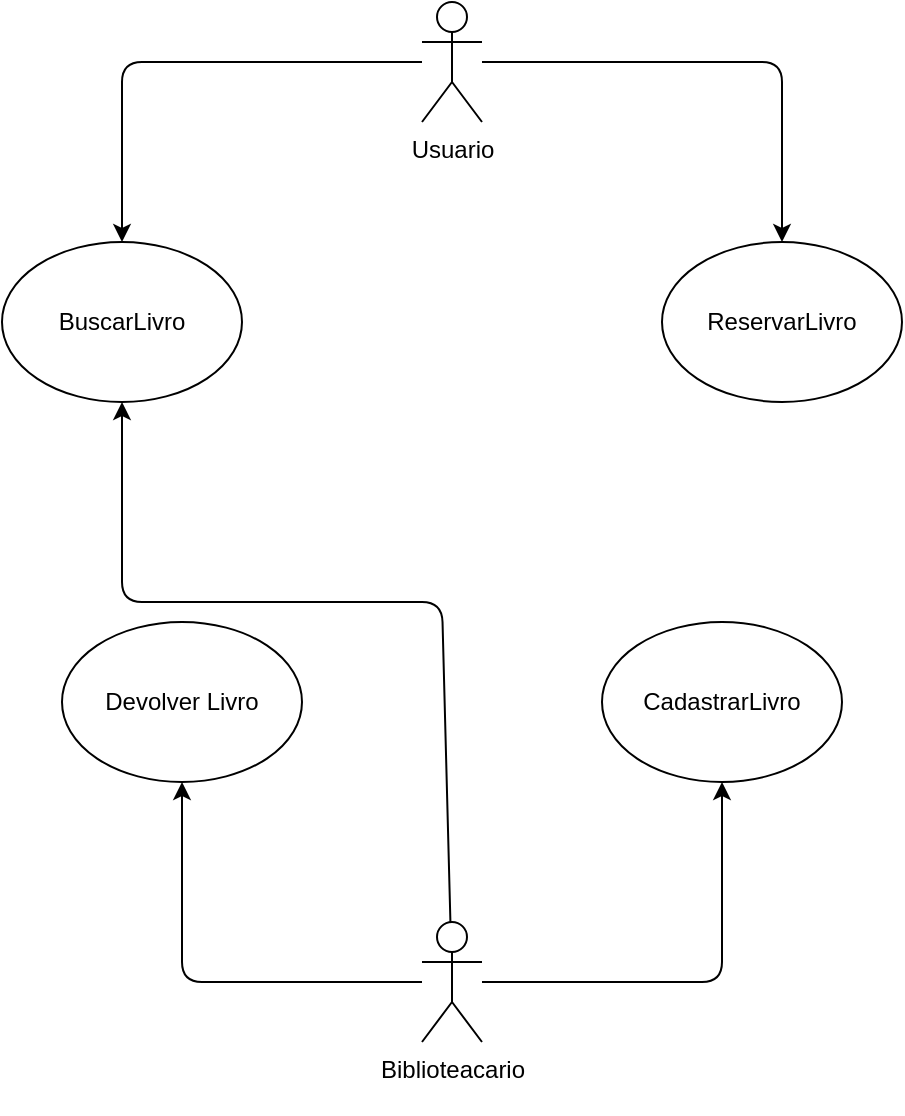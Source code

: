 <mxfile>
    <diagram id="RU8PtTGQPHq_d9HXM--7" name="Page-1">
        <mxGraphModel dx="1086" dy="779" grid="1" gridSize="10" guides="1" tooltips="1" connect="1" arrows="1" fold="1" page="1" pageScale="1" pageWidth="850" pageHeight="1100" math="0" shadow="0">
            <root>
                <mxCell id="0"/>
                <mxCell id="1" parent="0"/>
                <mxCell id="15" style="edgeStyle=none;html=1;entryX=0.5;entryY=1;entryDx=0;entryDy=0;" edge="1" parent="1" source="2" target="4">
                    <mxGeometry relative="1" as="geometry">
                        <Array as="points">
                            <mxPoint x="500" y="510"/>
                        </Array>
                    </mxGeometry>
                </mxCell>
                <mxCell id="16" style="edgeStyle=none;html=1;entryX=0.5;entryY=1;entryDx=0;entryDy=0;" edge="1" parent="1" source="2" target="5">
                    <mxGeometry relative="1" as="geometry">
                        <Array as="points">
                            <mxPoint x="230" y="510"/>
                        </Array>
                    </mxGeometry>
                </mxCell>
                <mxCell id="17" style="edgeStyle=none;html=1;entryX=0.5;entryY=1;entryDx=0;entryDy=0;" edge="1" parent="1" source="2" target="8">
                    <mxGeometry relative="1" as="geometry">
                        <Array as="points">
                            <mxPoint x="360" y="320"/>
                            <mxPoint x="200" y="320"/>
                        </Array>
                    </mxGeometry>
                </mxCell>
                <mxCell id="2" value="Biblioteacario&lt;div&gt;&lt;br&gt;&lt;/div&gt;" style="shape=umlActor;verticalLabelPosition=bottom;verticalAlign=top;html=1;outlineConnect=0;" vertex="1" parent="1">
                    <mxGeometry x="350" y="480" width="30" height="60" as="geometry"/>
                </mxCell>
                <mxCell id="10" style="edgeStyle=none;html=1;entryX=0.5;entryY=0;entryDx=0;entryDy=0;" edge="1" parent="1" source="3" target="8">
                    <mxGeometry relative="1" as="geometry">
                        <Array as="points">
                            <mxPoint x="200" y="50"/>
                        </Array>
                    </mxGeometry>
                </mxCell>
                <mxCell id="11" style="edgeStyle=none;html=1;entryX=0.5;entryY=0;entryDx=0;entryDy=0;" edge="1" parent="1" source="3" target="9">
                    <mxGeometry relative="1" as="geometry">
                        <Array as="points">
                            <mxPoint x="530" y="50"/>
                        </Array>
                    </mxGeometry>
                </mxCell>
                <mxCell id="3" value="Usuario&lt;div&gt;&lt;br&gt;&lt;/div&gt;" style="shape=umlActor;verticalLabelPosition=bottom;verticalAlign=top;html=1;outlineConnect=0;" vertex="1" parent="1">
                    <mxGeometry x="350" y="20" width="30" height="60" as="geometry"/>
                </mxCell>
                <mxCell id="4" value="CadastrarLivro" style="ellipse;whiteSpace=wrap;html=1;" vertex="1" parent="1">
                    <mxGeometry x="440" y="330" width="120" height="80" as="geometry"/>
                </mxCell>
                <mxCell id="5" value="Devolver Livro" style="ellipse;whiteSpace=wrap;html=1;" vertex="1" parent="1">
                    <mxGeometry x="170" y="330" width="120" height="80" as="geometry"/>
                </mxCell>
                <mxCell id="8" value="BuscarLivro" style="ellipse;whiteSpace=wrap;html=1;" vertex="1" parent="1">
                    <mxGeometry x="140" y="140" width="120" height="80" as="geometry"/>
                </mxCell>
                <mxCell id="9" value="ReservarLivro" style="ellipse;whiteSpace=wrap;html=1;" vertex="1" parent="1">
                    <mxGeometry x="470" y="140" width="120" height="80" as="geometry"/>
                </mxCell>
            </root>
        </mxGraphModel>
    </diagram>
</mxfile>